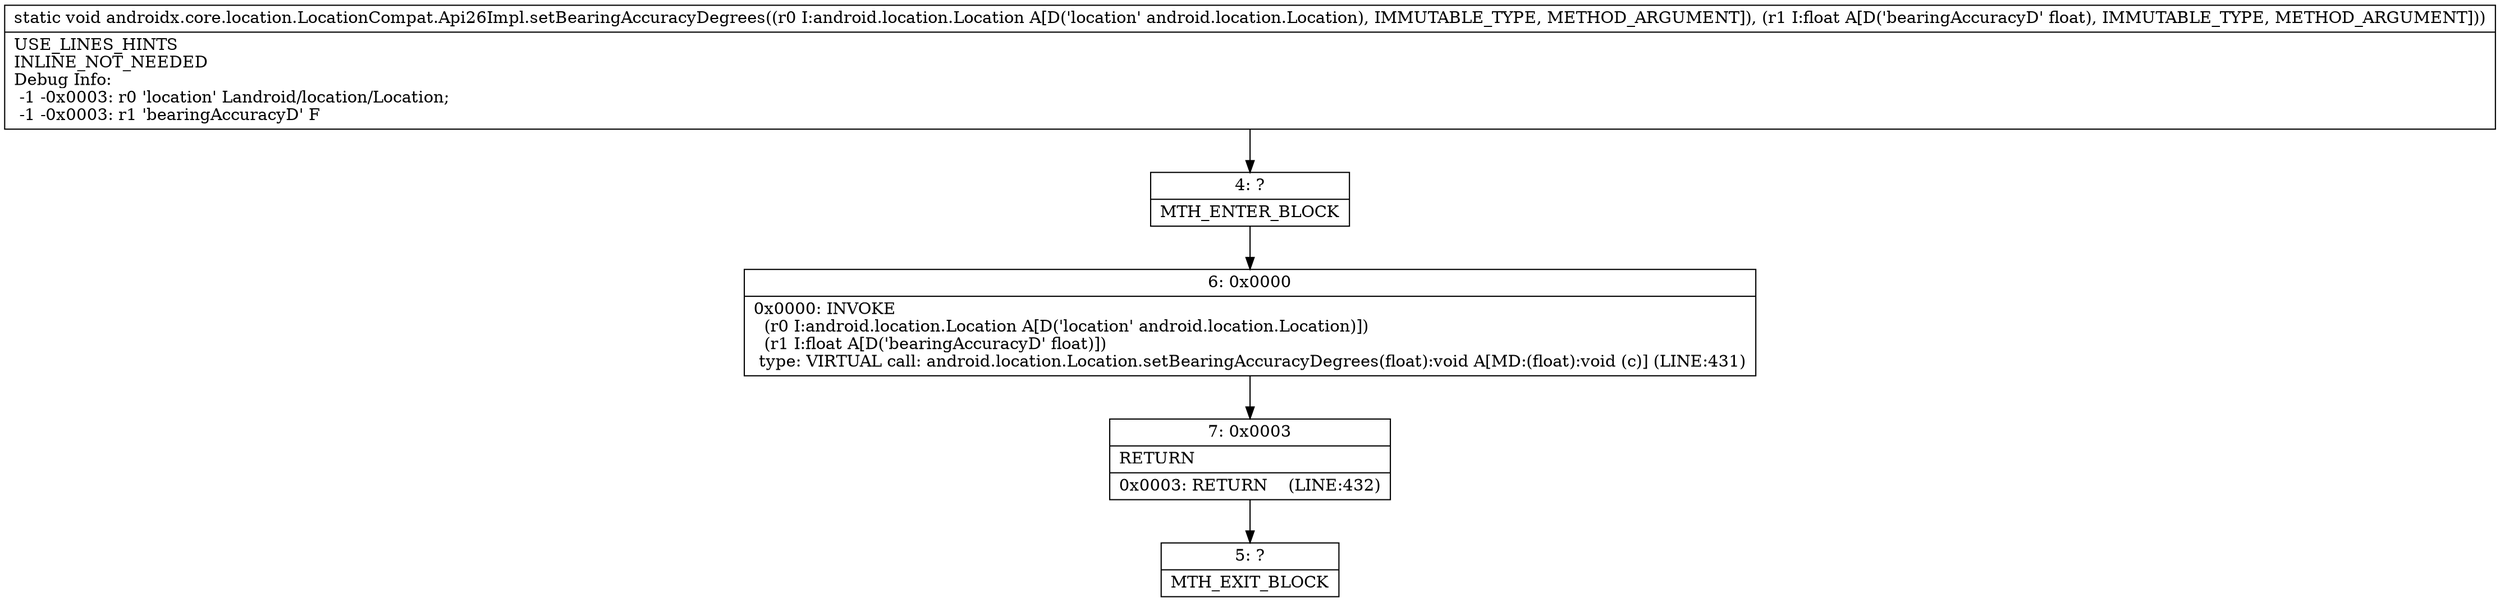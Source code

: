 digraph "CFG forandroidx.core.location.LocationCompat.Api26Impl.setBearingAccuracyDegrees(Landroid\/location\/Location;F)V" {
Node_4 [shape=record,label="{4\:\ ?|MTH_ENTER_BLOCK\l}"];
Node_6 [shape=record,label="{6\:\ 0x0000|0x0000: INVOKE  \l  (r0 I:android.location.Location A[D('location' android.location.Location)])\l  (r1 I:float A[D('bearingAccuracyD' float)])\l type: VIRTUAL call: android.location.Location.setBearingAccuracyDegrees(float):void A[MD:(float):void (c)] (LINE:431)\l}"];
Node_7 [shape=record,label="{7\:\ 0x0003|RETURN\l|0x0003: RETURN    (LINE:432)\l}"];
Node_5 [shape=record,label="{5\:\ ?|MTH_EXIT_BLOCK\l}"];
MethodNode[shape=record,label="{static void androidx.core.location.LocationCompat.Api26Impl.setBearingAccuracyDegrees((r0 I:android.location.Location A[D('location' android.location.Location), IMMUTABLE_TYPE, METHOD_ARGUMENT]), (r1 I:float A[D('bearingAccuracyD' float), IMMUTABLE_TYPE, METHOD_ARGUMENT]))  | USE_LINES_HINTS\lINLINE_NOT_NEEDED\lDebug Info:\l  \-1 \-0x0003: r0 'location' Landroid\/location\/Location;\l  \-1 \-0x0003: r1 'bearingAccuracyD' F\l}"];
MethodNode -> Node_4;Node_4 -> Node_6;
Node_6 -> Node_7;
Node_7 -> Node_5;
}

